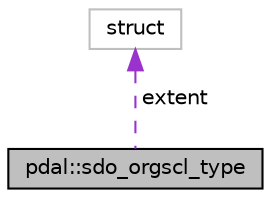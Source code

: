 digraph "pdal::sdo_orgscl_type"
{
  edge [fontname="Helvetica",fontsize="10",labelfontname="Helvetica",labelfontsize="10"];
  node [fontname="Helvetica",fontsize="10",shape=record];
  Node1 [label="pdal::sdo_orgscl_type",height=0.2,width=0.4,color="black", fillcolor="grey75", style="filled", fontcolor="black"];
  Node2 -> Node1 [dir="back",color="darkorchid3",fontsize="10",style="dashed",label=" extent" ,fontname="Helvetica"];
  Node2 [label="struct",height=0.2,width=0.4,color="grey75", fillcolor="white", style="filled"];
}
